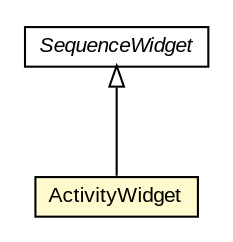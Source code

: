 #!/usr/local/bin/dot
#
# Class diagram 
# Generated by UMLGraph version 5.3 (http://www.umlgraph.org/)
#

digraph G {
	edge [fontname="arial",fontsize=10,labelfontname="arial",labelfontsize=10];
	node [fontname="arial",fontsize=10,shape=plaintext];
	nodesep=0.25;
	ranksep=0.5;
	// context.arch.widget.SequenceWidget
	c111868 [label=<<table title="context.arch.widget.SequenceWidget" border="0" cellborder="1" cellspacing="0" cellpadding="2" port="p" href="../../../widget/SequenceWidget.html">
		<tr><td><table border="0" cellspacing="0" cellpadding="1">
<tr><td align="center" balign="center"><font face="arial italic"> SequenceWidget </font></td></tr>
		</table></td></tr>
		</table>>, fontname="arial", fontcolor="black", fontsize=10.0];
	// context.arch.intelligibility.apps.homeactivity.ActivityWidget
	c112030 [label=<<table title="context.arch.intelligibility.apps.homeactivity.ActivityWidget" border="0" cellborder="1" cellspacing="0" cellpadding="2" port="p" bgcolor="lemonChiffon" href="./ActivityWidget.html">
		<tr><td><table border="0" cellspacing="0" cellpadding="1">
<tr><td align="center" balign="center"> ActivityWidget </td></tr>
		</table></td></tr>
		</table>>, fontname="arial", fontcolor="black", fontsize=10.0];
	//context.arch.intelligibility.apps.homeactivity.ActivityWidget extends context.arch.widget.SequenceWidget
	c111868:p -> c112030:p [dir=back,arrowtail=empty];
}

